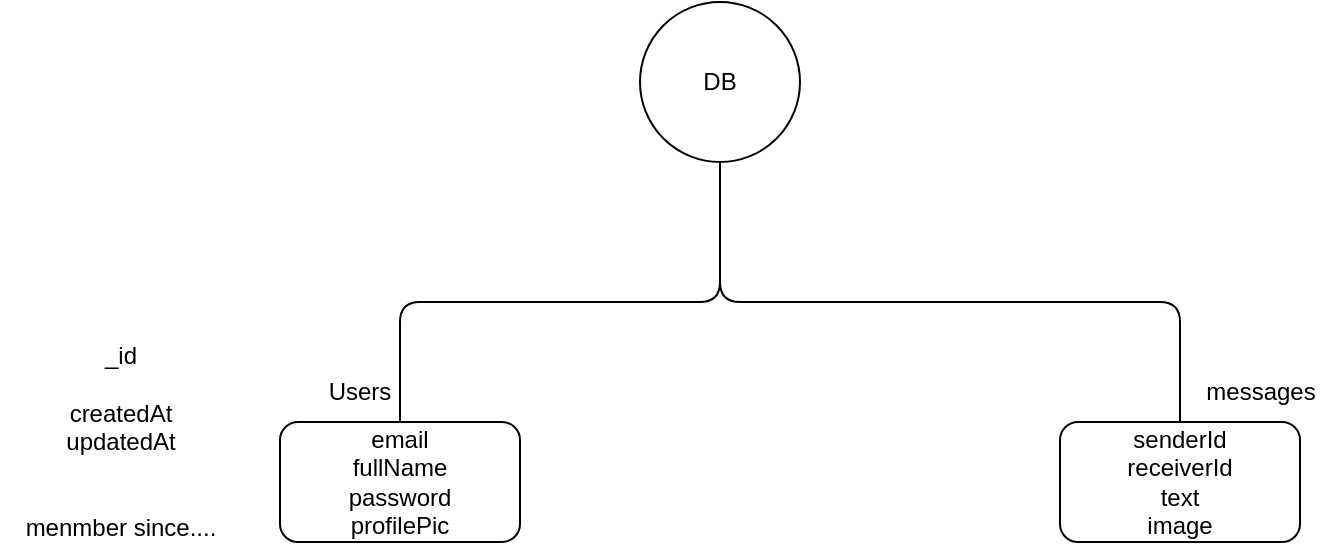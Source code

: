 <mxfile>
    <diagram id="ZRZu4m-9jGLtUO8wtaJp" name="Page-1">
        <mxGraphModel dx="832" dy="403" grid="1" gridSize="10" guides="1" tooltips="1" connect="1" arrows="1" fold="1" page="1" pageScale="1" pageWidth="850" pageHeight="1100" math="0" shadow="0">
            <root>
                <mxCell id="0"/>
                <mxCell id="1" parent="0"/>
                <mxCell id="3" style="edgeStyle=none;html=1;exitX=0.5;exitY=1;exitDx=0;exitDy=0;" edge="1" parent="1" source="2">
                    <mxGeometry relative="1" as="geometry">
                        <mxPoint x="250" y="790" as="targetPoint"/>
                        <mxPoint x="560" y="720" as="sourcePoint"/>
                        <Array as="points">
                            <mxPoint x="410" y="720"/>
                            <mxPoint x="250" y="720"/>
                        </Array>
                    </mxGeometry>
                </mxCell>
                <mxCell id="4" style="edgeStyle=none;html=1;" edge="1" parent="1" source="2">
                    <mxGeometry relative="1" as="geometry">
                        <mxPoint x="640" y="790" as="targetPoint"/>
                        <Array as="points">
                            <mxPoint x="410" y="720"/>
                            <mxPoint x="640" y="720"/>
                        </Array>
                    </mxGeometry>
                </mxCell>
                <mxCell id="2" value="DB" style="ellipse;whiteSpace=wrap;html=1;" vertex="1" parent="1">
                    <mxGeometry x="370" y="570" width="80" height="80" as="geometry"/>
                </mxCell>
                <mxCell id="5" value="email&lt;br&gt;fullName&lt;br&gt;password&lt;br&gt;profilePic" style="rounded=1;whiteSpace=wrap;html=1;" vertex="1" parent="1">
                    <mxGeometry x="190" y="780" width="120" height="60" as="geometry"/>
                </mxCell>
                <mxCell id="6" value="Users&lt;br&gt;" style="text;strokeColor=none;align=center;fillColor=none;html=1;verticalAlign=middle;whiteSpace=wrap;rounded=0;" vertex="1" parent="1">
                    <mxGeometry x="190" y="740" width="80" height="50" as="geometry"/>
                </mxCell>
                <mxCell id="8" value="_id&lt;br&gt;&lt;br&gt;createdAt&lt;br&gt;updatedAt&lt;br&gt;&lt;br&gt;&lt;br&gt;menmber since...." style="text;html=1;align=center;verticalAlign=middle;resizable=0;points=[];autosize=1;strokeColor=none;fillColor=none;" vertex="1" parent="1">
                    <mxGeometry x="50" y="735" width="120" height="110" as="geometry"/>
                </mxCell>
                <mxCell id="9" value="senderId&lt;br&gt;receiverId&lt;br&gt;text&lt;br&gt;image" style="rounded=1;whiteSpace=wrap;html=1;" vertex="1" parent="1">
                    <mxGeometry x="580" y="780" width="120" height="60" as="geometry"/>
                </mxCell>
                <mxCell id="10" value="messages&lt;br&gt;" style="text;html=1;align=center;verticalAlign=middle;resizable=0;points=[];autosize=1;strokeColor=none;fillColor=none;" vertex="1" parent="1">
                    <mxGeometry x="640" y="750" width="80" height="30" as="geometry"/>
                </mxCell>
            </root>
        </mxGraphModel>
    </diagram>
</mxfile>